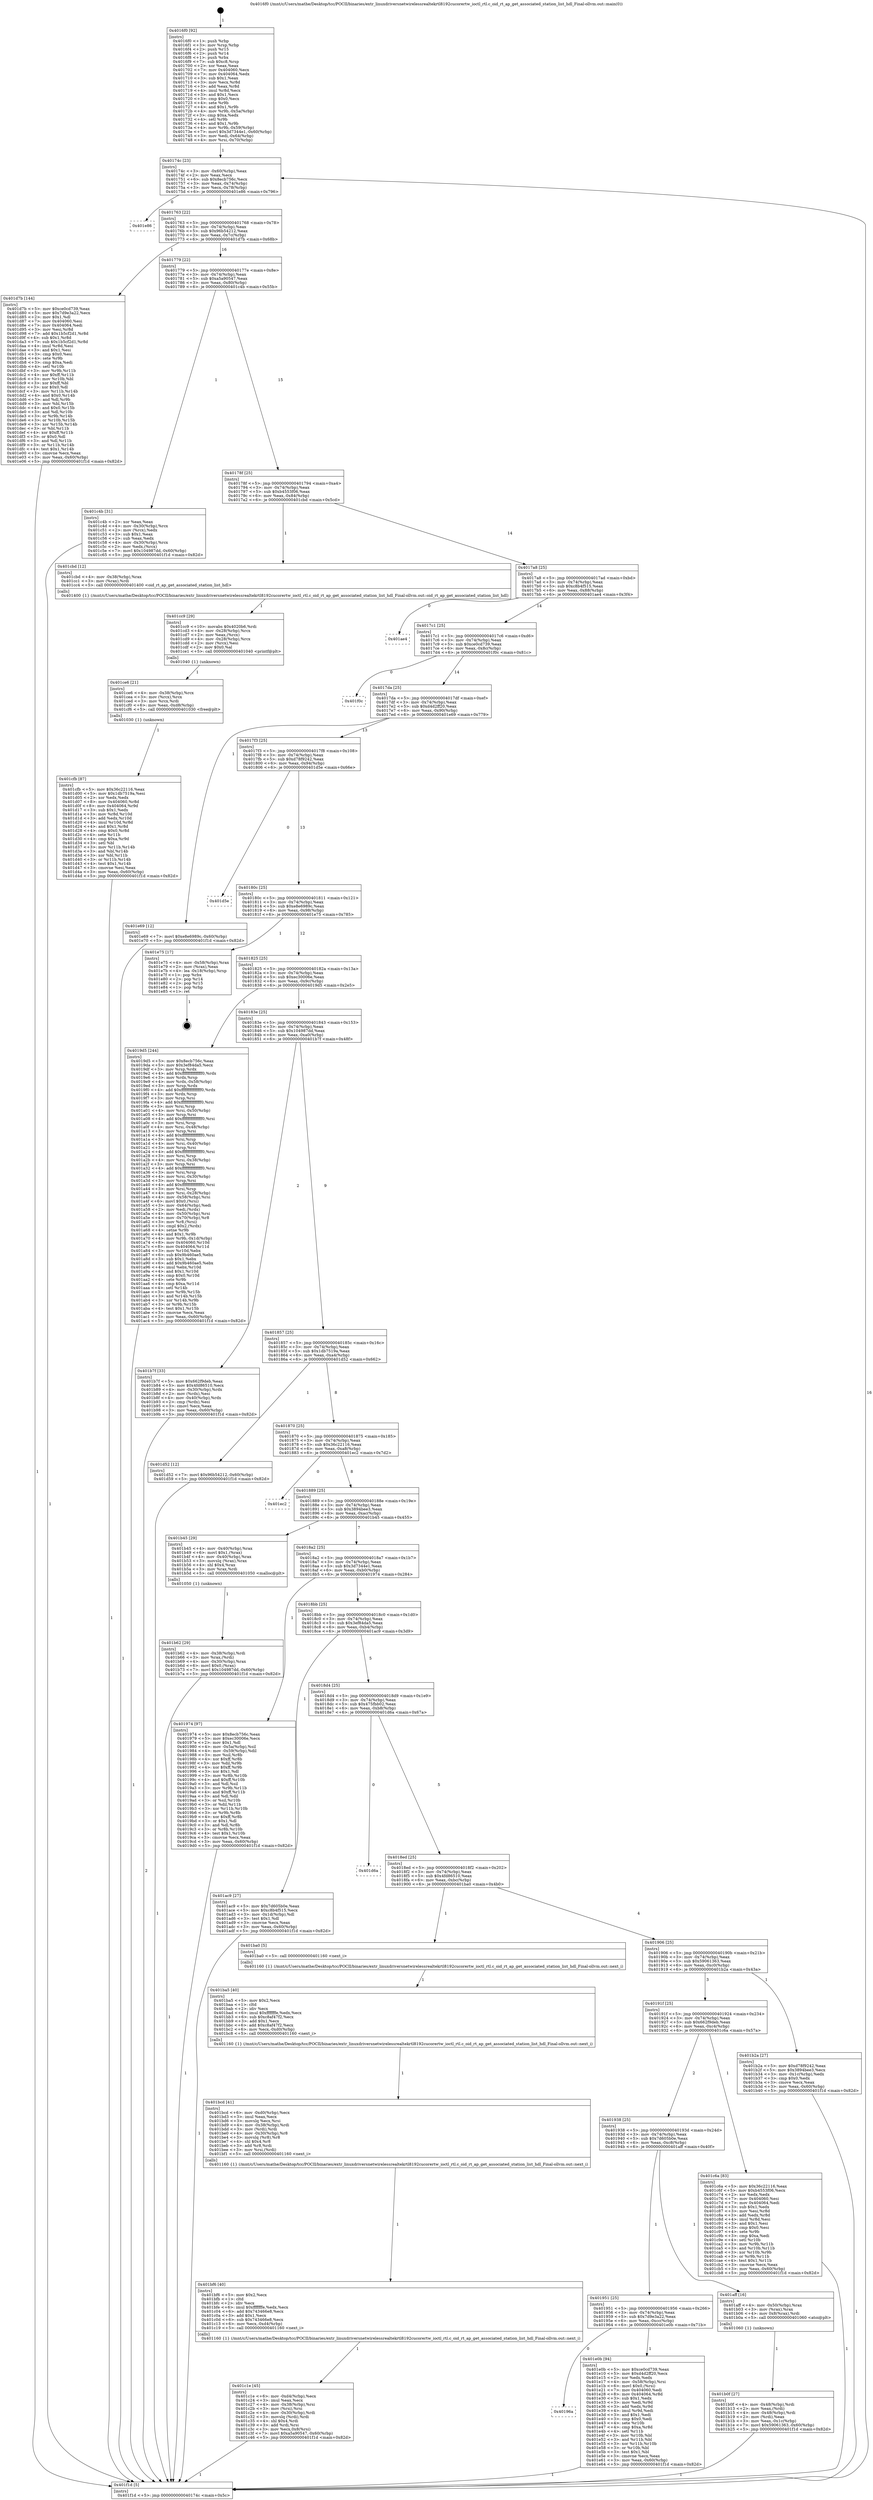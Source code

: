 digraph "0x4016f0" {
  label = "0x4016f0 (/mnt/c/Users/mathe/Desktop/tcc/POCII/binaries/extr_linuxdriversnetwirelessrealtekrtl8192cucorertw_ioctl_rtl.c_oid_rt_ap_get_associated_station_list_hdl_Final-ollvm.out::main(0))"
  labelloc = "t"
  node[shape=record]

  Entry [label="",width=0.3,height=0.3,shape=circle,fillcolor=black,style=filled]
  "0x40174c" [label="{
     0x40174c [23]\l
     | [instrs]\l
     &nbsp;&nbsp;0x40174c \<+3\>: mov -0x60(%rbp),%eax\l
     &nbsp;&nbsp;0x40174f \<+2\>: mov %eax,%ecx\l
     &nbsp;&nbsp;0x401751 \<+6\>: sub $0x8ecb756c,%ecx\l
     &nbsp;&nbsp;0x401757 \<+3\>: mov %eax,-0x74(%rbp)\l
     &nbsp;&nbsp;0x40175a \<+3\>: mov %ecx,-0x78(%rbp)\l
     &nbsp;&nbsp;0x40175d \<+6\>: je 0000000000401e86 \<main+0x796\>\l
  }"]
  "0x401e86" [label="{
     0x401e86\l
  }", style=dashed]
  "0x401763" [label="{
     0x401763 [22]\l
     | [instrs]\l
     &nbsp;&nbsp;0x401763 \<+5\>: jmp 0000000000401768 \<main+0x78\>\l
     &nbsp;&nbsp;0x401768 \<+3\>: mov -0x74(%rbp),%eax\l
     &nbsp;&nbsp;0x40176b \<+5\>: sub $0x96b54212,%eax\l
     &nbsp;&nbsp;0x401770 \<+3\>: mov %eax,-0x7c(%rbp)\l
     &nbsp;&nbsp;0x401773 \<+6\>: je 0000000000401d7b \<main+0x68b\>\l
  }"]
  Exit [label="",width=0.3,height=0.3,shape=circle,fillcolor=black,style=filled,peripheries=2]
  "0x401d7b" [label="{
     0x401d7b [144]\l
     | [instrs]\l
     &nbsp;&nbsp;0x401d7b \<+5\>: mov $0xce0cd739,%eax\l
     &nbsp;&nbsp;0x401d80 \<+5\>: mov $0x7d9e3a22,%ecx\l
     &nbsp;&nbsp;0x401d85 \<+2\>: mov $0x1,%dl\l
     &nbsp;&nbsp;0x401d87 \<+7\>: mov 0x404060,%esi\l
     &nbsp;&nbsp;0x401d8e \<+7\>: mov 0x404064,%edi\l
     &nbsp;&nbsp;0x401d95 \<+3\>: mov %esi,%r8d\l
     &nbsp;&nbsp;0x401d98 \<+7\>: add $0x1b5cf2d1,%r8d\l
     &nbsp;&nbsp;0x401d9f \<+4\>: sub $0x1,%r8d\l
     &nbsp;&nbsp;0x401da3 \<+7\>: sub $0x1b5cf2d1,%r8d\l
     &nbsp;&nbsp;0x401daa \<+4\>: imul %r8d,%esi\l
     &nbsp;&nbsp;0x401dae \<+3\>: and $0x1,%esi\l
     &nbsp;&nbsp;0x401db1 \<+3\>: cmp $0x0,%esi\l
     &nbsp;&nbsp;0x401db4 \<+4\>: sete %r9b\l
     &nbsp;&nbsp;0x401db8 \<+3\>: cmp $0xa,%edi\l
     &nbsp;&nbsp;0x401dbb \<+4\>: setl %r10b\l
     &nbsp;&nbsp;0x401dbf \<+3\>: mov %r9b,%r11b\l
     &nbsp;&nbsp;0x401dc2 \<+4\>: xor $0xff,%r11b\l
     &nbsp;&nbsp;0x401dc6 \<+3\>: mov %r10b,%bl\l
     &nbsp;&nbsp;0x401dc9 \<+3\>: xor $0xff,%bl\l
     &nbsp;&nbsp;0x401dcc \<+3\>: xor $0x0,%dl\l
     &nbsp;&nbsp;0x401dcf \<+3\>: mov %r11b,%r14b\l
     &nbsp;&nbsp;0x401dd2 \<+4\>: and $0x0,%r14b\l
     &nbsp;&nbsp;0x401dd6 \<+3\>: and %dl,%r9b\l
     &nbsp;&nbsp;0x401dd9 \<+3\>: mov %bl,%r15b\l
     &nbsp;&nbsp;0x401ddc \<+4\>: and $0x0,%r15b\l
     &nbsp;&nbsp;0x401de0 \<+3\>: and %dl,%r10b\l
     &nbsp;&nbsp;0x401de3 \<+3\>: or %r9b,%r14b\l
     &nbsp;&nbsp;0x401de6 \<+3\>: or %r10b,%r15b\l
     &nbsp;&nbsp;0x401de9 \<+3\>: xor %r15b,%r14b\l
     &nbsp;&nbsp;0x401dec \<+3\>: or %bl,%r11b\l
     &nbsp;&nbsp;0x401def \<+4\>: xor $0xff,%r11b\l
     &nbsp;&nbsp;0x401df3 \<+3\>: or $0x0,%dl\l
     &nbsp;&nbsp;0x401df6 \<+3\>: and %dl,%r11b\l
     &nbsp;&nbsp;0x401df9 \<+3\>: or %r11b,%r14b\l
     &nbsp;&nbsp;0x401dfc \<+4\>: test $0x1,%r14b\l
     &nbsp;&nbsp;0x401e00 \<+3\>: cmovne %ecx,%eax\l
     &nbsp;&nbsp;0x401e03 \<+3\>: mov %eax,-0x60(%rbp)\l
     &nbsp;&nbsp;0x401e06 \<+5\>: jmp 0000000000401f1d \<main+0x82d\>\l
  }"]
  "0x401779" [label="{
     0x401779 [22]\l
     | [instrs]\l
     &nbsp;&nbsp;0x401779 \<+5\>: jmp 000000000040177e \<main+0x8e\>\l
     &nbsp;&nbsp;0x40177e \<+3\>: mov -0x74(%rbp),%eax\l
     &nbsp;&nbsp;0x401781 \<+5\>: sub $0xa5a90547,%eax\l
     &nbsp;&nbsp;0x401786 \<+3\>: mov %eax,-0x80(%rbp)\l
     &nbsp;&nbsp;0x401789 \<+6\>: je 0000000000401c4b \<main+0x55b\>\l
  }"]
  "0x40196a" [label="{
     0x40196a\l
  }", style=dashed]
  "0x401c4b" [label="{
     0x401c4b [31]\l
     | [instrs]\l
     &nbsp;&nbsp;0x401c4b \<+2\>: xor %eax,%eax\l
     &nbsp;&nbsp;0x401c4d \<+4\>: mov -0x30(%rbp),%rcx\l
     &nbsp;&nbsp;0x401c51 \<+2\>: mov (%rcx),%edx\l
     &nbsp;&nbsp;0x401c53 \<+3\>: sub $0x1,%eax\l
     &nbsp;&nbsp;0x401c56 \<+2\>: sub %eax,%edx\l
     &nbsp;&nbsp;0x401c58 \<+4\>: mov -0x30(%rbp),%rcx\l
     &nbsp;&nbsp;0x401c5c \<+2\>: mov %edx,(%rcx)\l
     &nbsp;&nbsp;0x401c5e \<+7\>: movl $0x104987dd,-0x60(%rbp)\l
     &nbsp;&nbsp;0x401c65 \<+5\>: jmp 0000000000401f1d \<main+0x82d\>\l
  }"]
  "0x40178f" [label="{
     0x40178f [25]\l
     | [instrs]\l
     &nbsp;&nbsp;0x40178f \<+5\>: jmp 0000000000401794 \<main+0xa4\>\l
     &nbsp;&nbsp;0x401794 \<+3\>: mov -0x74(%rbp),%eax\l
     &nbsp;&nbsp;0x401797 \<+5\>: sub $0xb4553f06,%eax\l
     &nbsp;&nbsp;0x40179c \<+6\>: mov %eax,-0x84(%rbp)\l
     &nbsp;&nbsp;0x4017a2 \<+6\>: je 0000000000401cbd \<main+0x5cd\>\l
  }"]
  "0x401e0b" [label="{
     0x401e0b [94]\l
     | [instrs]\l
     &nbsp;&nbsp;0x401e0b \<+5\>: mov $0xce0cd739,%eax\l
     &nbsp;&nbsp;0x401e10 \<+5\>: mov $0xd4d2ff20,%ecx\l
     &nbsp;&nbsp;0x401e15 \<+2\>: xor %edx,%edx\l
     &nbsp;&nbsp;0x401e17 \<+4\>: mov -0x58(%rbp),%rsi\l
     &nbsp;&nbsp;0x401e1b \<+6\>: movl $0x0,(%rsi)\l
     &nbsp;&nbsp;0x401e21 \<+7\>: mov 0x404060,%edi\l
     &nbsp;&nbsp;0x401e28 \<+8\>: mov 0x404064,%r8d\l
     &nbsp;&nbsp;0x401e30 \<+3\>: sub $0x1,%edx\l
     &nbsp;&nbsp;0x401e33 \<+3\>: mov %edi,%r9d\l
     &nbsp;&nbsp;0x401e36 \<+3\>: add %edx,%r9d\l
     &nbsp;&nbsp;0x401e39 \<+4\>: imul %r9d,%edi\l
     &nbsp;&nbsp;0x401e3d \<+3\>: and $0x1,%edi\l
     &nbsp;&nbsp;0x401e40 \<+3\>: cmp $0x0,%edi\l
     &nbsp;&nbsp;0x401e43 \<+4\>: sete %r10b\l
     &nbsp;&nbsp;0x401e47 \<+4\>: cmp $0xa,%r8d\l
     &nbsp;&nbsp;0x401e4b \<+4\>: setl %r11b\l
     &nbsp;&nbsp;0x401e4f \<+3\>: mov %r10b,%bl\l
     &nbsp;&nbsp;0x401e52 \<+3\>: and %r11b,%bl\l
     &nbsp;&nbsp;0x401e55 \<+3\>: xor %r11b,%r10b\l
     &nbsp;&nbsp;0x401e58 \<+3\>: or %r10b,%bl\l
     &nbsp;&nbsp;0x401e5b \<+3\>: test $0x1,%bl\l
     &nbsp;&nbsp;0x401e5e \<+3\>: cmovne %ecx,%eax\l
     &nbsp;&nbsp;0x401e61 \<+3\>: mov %eax,-0x60(%rbp)\l
     &nbsp;&nbsp;0x401e64 \<+5\>: jmp 0000000000401f1d \<main+0x82d\>\l
  }"]
  "0x401cbd" [label="{
     0x401cbd [12]\l
     | [instrs]\l
     &nbsp;&nbsp;0x401cbd \<+4\>: mov -0x38(%rbp),%rax\l
     &nbsp;&nbsp;0x401cc1 \<+3\>: mov (%rax),%rdi\l
     &nbsp;&nbsp;0x401cc4 \<+5\>: call 0000000000401400 \<oid_rt_ap_get_associated_station_list_hdl\>\l
     | [calls]\l
     &nbsp;&nbsp;0x401400 \{1\} (/mnt/c/Users/mathe/Desktop/tcc/POCII/binaries/extr_linuxdriversnetwirelessrealtekrtl8192cucorertw_ioctl_rtl.c_oid_rt_ap_get_associated_station_list_hdl_Final-ollvm.out::oid_rt_ap_get_associated_station_list_hdl)\l
  }"]
  "0x4017a8" [label="{
     0x4017a8 [25]\l
     | [instrs]\l
     &nbsp;&nbsp;0x4017a8 \<+5\>: jmp 00000000004017ad \<main+0xbd\>\l
     &nbsp;&nbsp;0x4017ad \<+3\>: mov -0x74(%rbp),%eax\l
     &nbsp;&nbsp;0x4017b0 \<+5\>: sub $0xc8b4f515,%eax\l
     &nbsp;&nbsp;0x4017b5 \<+6\>: mov %eax,-0x88(%rbp)\l
     &nbsp;&nbsp;0x4017bb \<+6\>: je 0000000000401ae4 \<main+0x3f4\>\l
  }"]
  "0x401cfb" [label="{
     0x401cfb [87]\l
     | [instrs]\l
     &nbsp;&nbsp;0x401cfb \<+5\>: mov $0x36c22116,%eax\l
     &nbsp;&nbsp;0x401d00 \<+5\>: mov $0x1db7519a,%esi\l
     &nbsp;&nbsp;0x401d05 \<+2\>: xor %edx,%edx\l
     &nbsp;&nbsp;0x401d07 \<+8\>: mov 0x404060,%r8d\l
     &nbsp;&nbsp;0x401d0f \<+8\>: mov 0x404064,%r9d\l
     &nbsp;&nbsp;0x401d17 \<+3\>: sub $0x1,%edx\l
     &nbsp;&nbsp;0x401d1a \<+3\>: mov %r8d,%r10d\l
     &nbsp;&nbsp;0x401d1d \<+3\>: add %edx,%r10d\l
     &nbsp;&nbsp;0x401d20 \<+4\>: imul %r10d,%r8d\l
     &nbsp;&nbsp;0x401d24 \<+4\>: and $0x1,%r8d\l
     &nbsp;&nbsp;0x401d28 \<+4\>: cmp $0x0,%r8d\l
     &nbsp;&nbsp;0x401d2c \<+4\>: sete %r11b\l
     &nbsp;&nbsp;0x401d30 \<+4\>: cmp $0xa,%r9d\l
     &nbsp;&nbsp;0x401d34 \<+3\>: setl %bl\l
     &nbsp;&nbsp;0x401d37 \<+3\>: mov %r11b,%r14b\l
     &nbsp;&nbsp;0x401d3a \<+3\>: and %bl,%r14b\l
     &nbsp;&nbsp;0x401d3d \<+3\>: xor %bl,%r11b\l
     &nbsp;&nbsp;0x401d40 \<+3\>: or %r11b,%r14b\l
     &nbsp;&nbsp;0x401d43 \<+4\>: test $0x1,%r14b\l
     &nbsp;&nbsp;0x401d47 \<+3\>: cmovne %esi,%eax\l
     &nbsp;&nbsp;0x401d4a \<+3\>: mov %eax,-0x60(%rbp)\l
     &nbsp;&nbsp;0x401d4d \<+5\>: jmp 0000000000401f1d \<main+0x82d\>\l
  }"]
  "0x401ae4" [label="{
     0x401ae4\l
  }", style=dashed]
  "0x4017c1" [label="{
     0x4017c1 [25]\l
     | [instrs]\l
     &nbsp;&nbsp;0x4017c1 \<+5\>: jmp 00000000004017c6 \<main+0xd6\>\l
     &nbsp;&nbsp;0x4017c6 \<+3\>: mov -0x74(%rbp),%eax\l
     &nbsp;&nbsp;0x4017c9 \<+5\>: sub $0xce0cd739,%eax\l
     &nbsp;&nbsp;0x4017ce \<+6\>: mov %eax,-0x8c(%rbp)\l
     &nbsp;&nbsp;0x4017d4 \<+6\>: je 0000000000401f0c \<main+0x81c\>\l
  }"]
  "0x401ce6" [label="{
     0x401ce6 [21]\l
     | [instrs]\l
     &nbsp;&nbsp;0x401ce6 \<+4\>: mov -0x38(%rbp),%rcx\l
     &nbsp;&nbsp;0x401cea \<+3\>: mov (%rcx),%rcx\l
     &nbsp;&nbsp;0x401ced \<+3\>: mov %rcx,%rdi\l
     &nbsp;&nbsp;0x401cf0 \<+6\>: mov %eax,-0xd8(%rbp)\l
     &nbsp;&nbsp;0x401cf6 \<+5\>: call 0000000000401030 \<free@plt\>\l
     | [calls]\l
     &nbsp;&nbsp;0x401030 \{1\} (unknown)\l
  }"]
  "0x401f0c" [label="{
     0x401f0c\l
  }", style=dashed]
  "0x4017da" [label="{
     0x4017da [25]\l
     | [instrs]\l
     &nbsp;&nbsp;0x4017da \<+5\>: jmp 00000000004017df \<main+0xef\>\l
     &nbsp;&nbsp;0x4017df \<+3\>: mov -0x74(%rbp),%eax\l
     &nbsp;&nbsp;0x4017e2 \<+5\>: sub $0xd4d2ff20,%eax\l
     &nbsp;&nbsp;0x4017e7 \<+6\>: mov %eax,-0x90(%rbp)\l
     &nbsp;&nbsp;0x4017ed \<+6\>: je 0000000000401e69 \<main+0x779\>\l
  }"]
  "0x401cc9" [label="{
     0x401cc9 [29]\l
     | [instrs]\l
     &nbsp;&nbsp;0x401cc9 \<+10\>: movabs $0x4020b6,%rdi\l
     &nbsp;&nbsp;0x401cd3 \<+4\>: mov -0x28(%rbp),%rcx\l
     &nbsp;&nbsp;0x401cd7 \<+2\>: mov %eax,(%rcx)\l
     &nbsp;&nbsp;0x401cd9 \<+4\>: mov -0x28(%rbp),%rcx\l
     &nbsp;&nbsp;0x401cdd \<+2\>: mov (%rcx),%esi\l
     &nbsp;&nbsp;0x401cdf \<+2\>: mov $0x0,%al\l
     &nbsp;&nbsp;0x401ce1 \<+5\>: call 0000000000401040 \<printf@plt\>\l
     | [calls]\l
     &nbsp;&nbsp;0x401040 \{1\} (unknown)\l
  }"]
  "0x401e69" [label="{
     0x401e69 [12]\l
     | [instrs]\l
     &nbsp;&nbsp;0x401e69 \<+7\>: movl $0xe8e6989c,-0x60(%rbp)\l
     &nbsp;&nbsp;0x401e70 \<+5\>: jmp 0000000000401f1d \<main+0x82d\>\l
  }"]
  "0x4017f3" [label="{
     0x4017f3 [25]\l
     | [instrs]\l
     &nbsp;&nbsp;0x4017f3 \<+5\>: jmp 00000000004017f8 \<main+0x108\>\l
     &nbsp;&nbsp;0x4017f8 \<+3\>: mov -0x74(%rbp),%eax\l
     &nbsp;&nbsp;0x4017fb \<+5\>: sub $0xd78f9242,%eax\l
     &nbsp;&nbsp;0x401800 \<+6\>: mov %eax,-0x94(%rbp)\l
     &nbsp;&nbsp;0x401806 \<+6\>: je 0000000000401d5e \<main+0x66e\>\l
  }"]
  "0x401c1e" [label="{
     0x401c1e [45]\l
     | [instrs]\l
     &nbsp;&nbsp;0x401c1e \<+6\>: mov -0xd4(%rbp),%ecx\l
     &nbsp;&nbsp;0x401c24 \<+3\>: imul %eax,%ecx\l
     &nbsp;&nbsp;0x401c27 \<+4\>: mov -0x38(%rbp),%rsi\l
     &nbsp;&nbsp;0x401c2b \<+3\>: mov (%rsi),%rsi\l
     &nbsp;&nbsp;0x401c2e \<+4\>: mov -0x30(%rbp),%rdi\l
     &nbsp;&nbsp;0x401c32 \<+3\>: movslq (%rdi),%rdi\l
     &nbsp;&nbsp;0x401c35 \<+4\>: shl $0x4,%rdi\l
     &nbsp;&nbsp;0x401c39 \<+3\>: add %rdi,%rsi\l
     &nbsp;&nbsp;0x401c3c \<+3\>: mov %ecx,0x8(%rsi)\l
     &nbsp;&nbsp;0x401c3f \<+7\>: movl $0xa5a90547,-0x60(%rbp)\l
     &nbsp;&nbsp;0x401c46 \<+5\>: jmp 0000000000401f1d \<main+0x82d\>\l
  }"]
  "0x401d5e" [label="{
     0x401d5e\l
  }", style=dashed]
  "0x40180c" [label="{
     0x40180c [25]\l
     | [instrs]\l
     &nbsp;&nbsp;0x40180c \<+5\>: jmp 0000000000401811 \<main+0x121\>\l
     &nbsp;&nbsp;0x401811 \<+3\>: mov -0x74(%rbp),%eax\l
     &nbsp;&nbsp;0x401814 \<+5\>: sub $0xe8e6989c,%eax\l
     &nbsp;&nbsp;0x401819 \<+6\>: mov %eax,-0x98(%rbp)\l
     &nbsp;&nbsp;0x40181f \<+6\>: je 0000000000401e75 \<main+0x785\>\l
  }"]
  "0x401bf6" [label="{
     0x401bf6 [40]\l
     | [instrs]\l
     &nbsp;&nbsp;0x401bf6 \<+5\>: mov $0x2,%ecx\l
     &nbsp;&nbsp;0x401bfb \<+1\>: cltd\l
     &nbsp;&nbsp;0x401bfc \<+2\>: idiv %ecx\l
     &nbsp;&nbsp;0x401bfe \<+6\>: imul $0xfffffffe,%edx,%ecx\l
     &nbsp;&nbsp;0x401c04 \<+6\>: add $0x743466e8,%ecx\l
     &nbsp;&nbsp;0x401c0a \<+3\>: add $0x1,%ecx\l
     &nbsp;&nbsp;0x401c0d \<+6\>: sub $0x743466e8,%ecx\l
     &nbsp;&nbsp;0x401c13 \<+6\>: mov %ecx,-0xd4(%rbp)\l
     &nbsp;&nbsp;0x401c19 \<+5\>: call 0000000000401160 \<next_i\>\l
     | [calls]\l
     &nbsp;&nbsp;0x401160 \{1\} (/mnt/c/Users/mathe/Desktop/tcc/POCII/binaries/extr_linuxdriversnetwirelessrealtekrtl8192cucorertw_ioctl_rtl.c_oid_rt_ap_get_associated_station_list_hdl_Final-ollvm.out::next_i)\l
  }"]
  "0x401e75" [label="{
     0x401e75 [17]\l
     | [instrs]\l
     &nbsp;&nbsp;0x401e75 \<+4\>: mov -0x58(%rbp),%rax\l
     &nbsp;&nbsp;0x401e79 \<+2\>: mov (%rax),%eax\l
     &nbsp;&nbsp;0x401e7b \<+4\>: lea -0x18(%rbp),%rsp\l
     &nbsp;&nbsp;0x401e7f \<+1\>: pop %rbx\l
     &nbsp;&nbsp;0x401e80 \<+2\>: pop %r14\l
     &nbsp;&nbsp;0x401e82 \<+2\>: pop %r15\l
     &nbsp;&nbsp;0x401e84 \<+1\>: pop %rbp\l
     &nbsp;&nbsp;0x401e85 \<+1\>: ret\l
  }"]
  "0x401825" [label="{
     0x401825 [25]\l
     | [instrs]\l
     &nbsp;&nbsp;0x401825 \<+5\>: jmp 000000000040182a \<main+0x13a\>\l
     &nbsp;&nbsp;0x40182a \<+3\>: mov -0x74(%rbp),%eax\l
     &nbsp;&nbsp;0x40182d \<+5\>: sub $0xec30006e,%eax\l
     &nbsp;&nbsp;0x401832 \<+6\>: mov %eax,-0x9c(%rbp)\l
     &nbsp;&nbsp;0x401838 \<+6\>: je 00000000004019d5 \<main+0x2e5\>\l
  }"]
  "0x401bcd" [label="{
     0x401bcd [41]\l
     | [instrs]\l
     &nbsp;&nbsp;0x401bcd \<+6\>: mov -0xd0(%rbp),%ecx\l
     &nbsp;&nbsp;0x401bd3 \<+3\>: imul %eax,%ecx\l
     &nbsp;&nbsp;0x401bd6 \<+3\>: movslq %ecx,%rsi\l
     &nbsp;&nbsp;0x401bd9 \<+4\>: mov -0x38(%rbp),%rdi\l
     &nbsp;&nbsp;0x401bdd \<+3\>: mov (%rdi),%rdi\l
     &nbsp;&nbsp;0x401be0 \<+4\>: mov -0x30(%rbp),%r8\l
     &nbsp;&nbsp;0x401be4 \<+3\>: movslq (%r8),%r8\l
     &nbsp;&nbsp;0x401be7 \<+4\>: shl $0x4,%r8\l
     &nbsp;&nbsp;0x401beb \<+3\>: add %r8,%rdi\l
     &nbsp;&nbsp;0x401bee \<+3\>: mov %rsi,(%rdi)\l
     &nbsp;&nbsp;0x401bf1 \<+5\>: call 0000000000401160 \<next_i\>\l
     | [calls]\l
     &nbsp;&nbsp;0x401160 \{1\} (/mnt/c/Users/mathe/Desktop/tcc/POCII/binaries/extr_linuxdriversnetwirelessrealtekrtl8192cucorertw_ioctl_rtl.c_oid_rt_ap_get_associated_station_list_hdl_Final-ollvm.out::next_i)\l
  }"]
  "0x4019d5" [label="{
     0x4019d5 [244]\l
     | [instrs]\l
     &nbsp;&nbsp;0x4019d5 \<+5\>: mov $0x8ecb756c,%eax\l
     &nbsp;&nbsp;0x4019da \<+5\>: mov $0x3ef84da5,%ecx\l
     &nbsp;&nbsp;0x4019df \<+3\>: mov %rsp,%rdx\l
     &nbsp;&nbsp;0x4019e2 \<+4\>: add $0xfffffffffffffff0,%rdx\l
     &nbsp;&nbsp;0x4019e6 \<+3\>: mov %rdx,%rsp\l
     &nbsp;&nbsp;0x4019e9 \<+4\>: mov %rdx,-0x58(%rbp)\l
     &nbsp;&nbsp;0x4019ed \<+3\>: mov %rsp,%rdx\l
     &nbsp;&nbsp;0x4019f0 \<+4\>: add $0xfffffffffffffff0,%rdx\l
     &nbsp;&nbsp;0x4019f4 \<+3\>: mov %rdx,%rsp\l
     &nbsp;&nbsp;0x4019f7 \<+3\>: mov %rsp,%rsi\l
     &nbsp;&nbsp;0x4019fa \<+4\>: add $0xfffffffffffffff0,%rsi\l
     &nbsp;&nbsp;0x4019fe \<+3\>: mov %rsi,%rsp\l
     &nbsp;&nbsp;0x401a01 \<+4\>: mov %rsi,-0x50(%rbp)\l
     &nbsp;&nbsp;0x401a05 \<+3\>: mov %rsp,%rsi\l
     &nbsp;&nbsp;0x401a08 \<+4\>: add $0xfffffffffffffff0,%rsi\l
     &nbsp;&nbsp;0x401a0c \<+3\>: mov %rsi,%rsp\l
     &nbsp;&nbsp;0x401a0f \<+4\>: mov %rsi,-0x48(%rbp)\l
     &nbsp;&nbsp;0x401a13 \<+3\>: mov %rsp,%rsi\l
     &nbsp;&nbsp;0x401a16 \<+4\>: add $0xfffffffffffffff0,%rsi\l
     &nbsp;&nbsp;0x401a1a \<+3\>: mov %rsi,%rsp\l
     &nbsp;&nbsp;0x401a1d \<+4\>: mov %rsi,-0x40(%rbp)\l
     &nbsp;&nbsp;0x401a21 \<+3\>: mov %rsp,%rsi\l
     &nbsp;&nbsp;0x401a24 \<+4\>: add $0xfffffffffffffff0,%rsi\l
     &nbsp;&nbsp;0x401a28 \<+3\>: mov %rsi,%rsp\l
     &nbsp;&nbsp;0x401a2b \<+4\>: mov %rsi,-0x38(%rbp)\l
     &nbsp;&nbsp;0x401a2f \<+3\>: mov %rsp,%rsi\l
     &nbsp;&nbsp;0x401a32 \<+4\>: add $0xfffffffffffffff0,%rsi\l
     &nbsp;&nbsp;0x401a36 \<+3\>: mov %rsi,%rsp\l
     &nbsp;&nbsp;0x401a39 \<+4\>: mov %rsi,-0x30(%rbp)\l
     &nbsp;&nbsp;0x401a3d \<+3\>: mov %rsp,%rsi\l
     &nbsp;&nbsp;0x401a40 \<+4\>: add $0xfffffffffffffff0,%rsi\l
     &nbsp;&nbsp;0x401a44 \<+3\>: mov %rsi,%rsp\l
     &nbsp;&nbsp;0x401a47 \<+4\>: mov %rsi,-0x28(%rbp)\l
     &nbsp;&nbsp;0x401a4b \<+4\>: mov -0x58(%rbp),%rsi\l
     &nbsp;&nbsp;0x401a4f \<+6\>: movl $0x0,(%rsi)\l
     &nbsp;&nbsp;0x401a55 \<+3\>: mov -0x64(%rbp),%edi\l
     &nbsp;&nbsp;0x401a58 \<+2\>: mov %edi,(%rdx)\l
     &nbsp;&nbsp;0x401a5a \<+4\>: mov -0x50(%rbp),%rsi\l
     &nbsp;&nbsp;0x401a5e \<+4\>: mov -0x70(%rbp),%r8\l
     &nbsp;&nbsp;0x401a62 \<+3\>: mov %r8,(%rsi)\l
     &nbsp;&nbsp;0x401a65 \<+3\>: cmpl $0x2,(%rdx)\l
     &nbsp;&nbsp;0x401a68 \<+4\>: setne %r9b\l
     &nbsp;&nbsp;0x401a6c \<+4\>: and $0x1,%r9b\l
     &nbsp;&nbsp;0x401a70 \<+4\>: mov %r9b,-0x1d(%rbp)\l
     &nbsp;&nbsp;0x401a74 \<+8\>: mov 0x404060,%r10d\l
     &nbsp;&nbsp;0x401a7c \<+8\>: mov 0x404064,%r11d\l
     &nbsp;&nbsp;0x401a84 \<+3\>: mov %r10d,%ebx\l
     &nbsp;&nbsp;0x401a87 \<+6\>: sub $0x9b460ae5,%ebx\l
     &nbsp;&nbsp;0x401a8d \<+3\>: sub $0x1,%ebx\l
     &nbsp;&nbsp;0x401a90 \<+6\>: add $0x9b460ae5,%ebx\l
     &nbsp;&nbsp;0x401a96 \<+4\>: imul %ebx,%r10d\l
     &nbsp;&nbsp;0x401a9a \<+4\>: and $0x1,%r10d\l
     &nbsp;&nbsp;0x401a9e \<+4\>: cmp $0x0,%r10d\l
     &nbsp;&nbsp;0x401aa2 \<+4\>: sete %r9b\l
     &nbsp;&nbsp;0x401aa6 \<+4\>: cmp $0xa,%r11d\l
     &nbsp;&nbsp;0x401aaa \<+4\>: setl %r14b\l
     &nbsp;&nbsp;0x401aae \<+3\>: mov %r9b,%r15b\l
     &nbsp;&nbsp;0x401ab1 \<+3\>: and %r14b,%r15b\l
     &nbsp;&nbsp;0x401ab4 \<+3\>: xor %r14b,%r9b\l
     &nbsp;&nbsp;0x401ab7 \<+3\>: or %r9b,%r15b\l
     &nbsp;&nbsp;0x401aba \<+4\>: test $0x1,%r15b\l
     &nbsp;&nbsp;0x401abe \<+3\>: cmovne %ecx,%eax\l
     &nbsp;&nbsp;0x401ac1 \<+3\>: mov %eax,-0x60(%rbp)\l
     &nbsp;&nbsp;0x401ac4 \<+5\>: jmp 0000000000401f1d \<main+0x82d\>\l
  }"]
  "0x40183e" [label="{
     0x40183e [25]\l
     | [instrs]\l
     &nbsp;&nbsp;0x40183e \<+5\>: jmp 0000000000401843 \<main+0x153\>\l
     &nbsp;&nbsp;0x401843 \<+3\>: mov -0x74(%rbp),%eax\l
     &nbsp;&nbsp;0x401846 \<+5\>: sub $0x104987dd,%eax\l
     &nbsp;&nbsp;0x40184b \<+6\>: mov %eax,-0xa0(%rbp)\l
     &nbsp;&nbsp;0x401851 \<+6\>: je 0000000000401b7f \<main+0x48f\>\l
  }"]
  "0x401ba5" [label="{
     0x401ba5 [40]\l
     | [instrs]\l
     &nbsp;&nbsp;0x401ba5 \<+5\>: mov $0x2,%ecx\l
     &nbsp;&nbsp;0x401baa \<+1\>: cltd\l
     &nbsp;&nbsp;0x401bab \<+2\>: idiv %ecx\l
     &nbsp;&nbsp;0x401bad \<+6\>: imul $0xfffffffe,%edx,%ecx\l
     &nbsp;&nbsp;0x401bb3 \<+6\>: sub $0xc8af47f2,%ecx\l
     &nbsp;&nbsp;0x401bb9 \<+3\>: add $0x1,%ecx\l
     &nbsp;&nbsp;0x401bbc \<+6\>: add $0xc8af47f2,%ecx\l
     &nbsp;&nbsp;0x401bc2 \<+6\>: mov %ecx,-0xd0(%rbp)\l
     &nbsp;&nbsp;0x401bc8 \<+5\>: call 0000000000401160 \<next_i\>\l
     | [calls]\l
     &nbsp;&nbsp;0x401160 \{1\} (/mnt/c/Users/mathe/Desktop/tcc/POCII/binaries/extr_linuxdriversnetwirelessrealtekrtl8192cucorertw_ioctl_rtl.c_oid_rt_ap_get_associated_station_list_hdl_Final-ollvm.out::next_i)\l
  }"]
  "0x401b7f" [label="{
     0x401b7f [33]\l
     | [instrs]\l
     &nbsp;&nbsp;0x401b7f \<+5\>: mov $0x662f9deb,%eax\l
     &nbsp;&nbsp;0x401b84 \<+5\>: mov $0x4fd86510,%ecx\l
     &nbsp;&nbsp;0x401b89 \<+4\>: mov -0x30(%rbp),%rdx\l
     &nbsp;&nbsp;0x401b8d \<+2\>: mov (%rdx),%esi\l
     &nbsp;&nbsp;0x401b8f \<+4\>: mov -0x40(%rbp),%rdx\l
     &nbsp;&nbsp;0x401b93 \<+2\>: cmp (%rdx),%esi\l
     &nbsp;&nbsp;0x401b95 \<+3\>: cmovl %ecx,%eax\l
     &nbsp;&nbsp;0x401b98 \<+3\>: mov %eax,-0x60(%rbp)\l
     &nbsp;&nbsp;0x401b9b \<+5\>: jmp 0000000000401f1d \<main+0x82d\>\l
  }"]
  "0x401857" [label="{
     0x401857 [25]\l
     | [instrs]\l
     &nbsp;&nbsp;0x401857 \<+5\>: jmp 000000000040185c \<main+0x16c\>\l
     &nbsp;&nbsp;0x40185c \<+3\>: mov -0x74(%rbp),%eax\l
     &nbsp;&nbsp;0x40185f \<+5\>: sub $0x1db7519a,%eax\l
     &nbsp;&nbsp;0x401864 \<+6\>: mov %eax,-0xa4(%rbp)\l
     &nbsp;&nbsp;0x40186a \<+6\>: je 0000000000401d52 \<main+0x662\>\l
  }"]
  "0x401b62" [label="{
     0x401b62 [29]\l
     | [instrs]\l
     &nbsp;&nbsp;0x401b62 \<+4\>: mov -0x38(%rbp),%rdi\l
     &nbsp;&nbsp;0x401b66 \<+3\>: mov %rax,(%rdi)\l
     &nbsp;&nbsp;0x401b69 \<+4\>: mov -0x30(%rbp),%rax\l
     &nbsp;&nbsp;0x401b6d \<+6\>: movl $0x0,(%rax)\l
     &nbsp;&nbsp;0x401b73 \<+7\>: movl $0x104987dd,-0x60(%rbp)\l
     &nbsp;&nbsp;0x401b7a \<+5\>: jmp 0000000000401f1d \<main+0x82d\>\l
  }"]
  "0x401d52" [label="{
     0x401d52 [12]\l
     | [instrs]\l
     &nbsp;&nbsp;0x401d52 \<+7\>: movl $0x96b54212,-0x60(%rbp)\l
     &nbsp;&nbsp;0x401d59 \<+5\>: jmp 0000000000401f1d \<main+0x82d\>\l
  }"]
  "0x401870" [label="{
     0x401870 [25]\l
     | [instrs]\l
     &nbsp;&nbsp;0x401870 \<+5\>: jmp 0000000000401875 \<main+0x185\>\l
     &nbsp;&nbsp;0x401875 \<+3\>: mov -0x74(%rbp),%eax\l
     &nbsp;&nbsp;0x401878 \<+5\>: sub $0x36c22116,%eax\l
     &nbsp;&nbsp;0x40187d \<+6\>: mov %eax,-0xa8(%rbp)\l
     &nbsp;&nbsp;0x401883 \<+6\>: je 0000000000401ec2 \<main+0x7d2\>\l
  }"]
  "0x401b0f" [label="{
     0x401b0f [27]\l
     | [instrs]\l
     &nbsp;&nbsp;0x401b0f \<+4\>: mov -0x48(%rbp),%rdi\l
     &nbsp;&nbsp;0x401b13 \<+2\>: mov %eax,(%rdi)\l
     &nbsp;&nbsp;0x401b15 \<+4\>: mov -0x48(%rbp),%rdi\l
     &nbsp;&nbsp;0x401b19 \<+2\>: mov (%rdi),%eax\l
     &nbsp;&nbsp;0x401b1b \<+3\>: mov %eax,-0x1c(%rbp)\l
     &nbsp;&nbsp;0x401b1e \<+7\>: movl $0x59061363,-0x60(%rbp)\l
     &nbsp;&nbsp;0x401b25 \<+5\>: jmp 0000000000401f1d \<main+0x82d\>\l
  }"]
  "0x401ec2" [label="{
     0x401ec2\l
  }", style=dashed]
  "0x401889" [label="{
     0x401889 [25]\l
     | [instrs]\l
     &nbsp;&nbsp;0x401889 \<+5\>: jmp 000000000040188e \<main+0x19e\>\l
     &nbsp;&nbsp;0x40188e \<+3\>: mov -0x74(%rbp),%eax\l
     &nbsp;&nbsp;0x401891 \<+5\>: sub $0x3894bee3,%eax\l
     &nbsp;&nbsp;0x401896 \<+6\>: mov %eax,-0xac(%rbp)\l
     &nbsp;&nbsp;0x40189c \<+6\>: je 0000000000401b45 \<main+0x455\>\l
  }"]
  "0x401951" [label="{
     0x401951 [25]\l
     | [instrs]\l
     &nbsp;&nbsp;0x401951 \<+5\>: jmp 0000000000401956 \<main+0x266\>\l
     &nbsp;&nbsp;0x401956 \<+3\>: mov -0x74(%rbp),%eax\l
     &nbsp;&nbsp;0x401959 \<+5\>: sub $0x7d9e3a22,%eax\l
     &nbsp;&nbsp;0x40195e \<+6\>: mov %eax,-0xcc(%rbp)\l
     &nbsp;&nbsp;0x401964 \<+6\>: je 0000000000401e0b \<main+0x71b\>\l
  }"]
  "0x401b45" [label="{
     0x401b45 [29]\l
     | [instrs]\l
     &nbsp;&nbsp;0x401b45 \<+4\>: mov -0x40(%rbp),%rax\l
     &nbsp;&nbsp;0x401b49 \<+6\>: movl $0x1,(%rax)\l
     &nbsp;&nbsp;0x401b4f \<+4\>: mov -0x40(%rbp),%rax\l
     &nbsp;&nbsp;0x401b53 \<+3\>: movslq (%rax),%rax\l
     &nbsp;&nbsp;0x401b56 \<+4\>: shl $0x4,%rax\l
     &nbsp;&nbsp;0x401b5a \<+3\>: mov %rax,%rdi\l
     &nbsp;&nbsp;0x401b5d \<+5\>: call 0000000000401050 \<malloc@plt\>\l
     | [calls]\l
     &nbsp;&nbsp;0x401050 \{1\} (unknown)\l
  }"]
  "0x4018a2" [label="{
     0x4018a2 [25]\l
     | [instrs]\l
     &nbsp;&nbsp;0x4018a2 \<+5\>: jmp 00000000004018a7 \<main+0x1b7\>\l
     &nbsp;&nbsp;0x4018a7 \<+3\>: mov -0x74(%rbp),%eax\l
     &nbsp;&nbsp;0x4018aa \<+5\>: sub $0x3d7344e1,%eax\l
     &nbsp;&nbsp;0x4018af \<+6\>: mov %eax,-0xb0(%rbp)\l
     &nbsp;&nbsp;0x4018b5 \<+6\>: je 0000000000401974 \<main+0x284\>\l
  }"]
  "0x401aff" [label="{
     0x401aff [16]\l
     | [instrs]\l
     &nbsp;&nbsp;0x401aff \<+4\>: mov -0x50(%rbp),%rax\l
     &nbsp;&nbsp;0x401b03 \<+3\>: mov (%rax),%rax\l
     &nbsp;&nbsp;0x401b06 \<+4\>: mov 0x8(%rax),%rdi\l
     &nbsp;&nbsp;0x401b0a \<+5\>: call 0000000000401060 \<atoi@plt\>\l
     | [calls]\l
     &nbsp;&nbsp;0x401060 \{1\} (unknown)\l
  }"]
  "0x401974" [label="{
     0x401974 [97]\l
     | [instrs]\l
     &nbsp;&nbsp;0x401974 \<+5\>: mov $0x8ecb756c,%eax\l
     &nbsp;&nbsp;0x401979 \<+5\>: mov $0xec30006e,%ecx\l
     &nbsp;&nbsp;0x40197e \<+2\>: mov $0x1,%dl\l
     &nbsp;&nbsp;0x401980 \<+4\>: mov -0x5a(%rbp),%sil\l
     &nbsp;&nbsp;0x401984 \<+4\>: mov -0x59(%rbp),%dil\l
     &nbsp;&nbsp;0x401988 \<+3\>: mov %sil,%r8b\l
     &nbsp;&nbsp;0x40198b \<+4\>: xor $0xff,%r8b\l
     &nbsp;&nbsp;0x40198f \<+3\>: mov %dil,%r9b\l
     &nbsp;&nbsp;0x401992 \<+4\>: xor $0xff,%r9b\l
     &nbsp;&nbsp;0x401996 \<+3\>: xor $0x1,%dl\l
     &nbsp;&nbsp;0x401999 \<+3\>: mov %r8b,%r10b\l
     &nbsp;&nbsp;0x40199c \<+4\>: and $0xff,%r10b\l
     &nbsp;&nbsp;0x4019a0 \<+3\>: and %dl,%sil\l
     &nbsp;&nbsp;0x4019a3 \<+3\>: mov %r9b,%r11b\l
     &nbsp;&nbsp;0x4019a6 \<+4\>: and $0xff,%r11b\l
     &nbsp;&nbsp;0x4019aa \<+3\>: and %dl,%dil\l
     &nbsp;&nbsp;0x4019ad \<+3\>: or %sil,%r10b\l
     &nbsp;&nbsp;0x4019b0 \<+3\>: or %dil,%r11b\l
     &nbsp;&nbsp;0x4019b3 \<+3\>: xor %r11b,%r10b\l
     &nbsp;&nbsp;0x4019b6 \<+3\>: or %r9b,%r8b\l
     &nbsp;&nbsp;0x4019b9 \<+4\>: xor $0xff,%r8b\l
     &nbsp;&nbsp;0x4019bd \<+3\>: or $0x1,%dl\l
     &nbsp;&nbsp;0x4019c0 \<+3\>: and %dl,%r8b\l
     &nbsp;&nbsp;0x4019c3 \<+3\>: or %r8b,%r10b\l
     &nbsp;&nbsp;0x4019c6 \<+4\>: test $0x1,%r10b\l
     &nbsp;&nbsp;0x4019ca \<+3\>: cmovne %ecx,%eax\l
     &nbsp;&nbsp;0x4019cd \<+3\>: mov %eax,-0x60(%rbp)\l
     &nbsp;&nbsp;0x4019d0 \<+5\>: jmp 0000000000401f1d \<main+0x82d\>\l
  }"]
  "0x4018bb" [label="{
     0x4018bb [25]\l
     | [instrs]\l
     &nbsp;&nbsp;0x4018bb \<+5\>: jmp 00000000004018c0 \<main+0x1d0\>\l
     &nbsp;&nbsp;0x4018c0 \<+3\>: mov -0x74(%rbp),%eax\l
     &nbsp;&nbsp;0x4018c3 \<+5\>: sub $0x3ef84da5,%eax\l
     &nbsp;&nbsp;0x4018c8 \<+6\>: mov %eax,-0xb4(%rbp)\l
     &nbsp;&nbsp;0x4018ce \<+6\>: je 0000000000401ac9 \<main+0x3d9\>\l
  }"]
  "0x401f1d" [label="{
     0x401f1d [5]\l
     | [instrs]\l
     &nbsp;&nbsp;0x401f1d \<+5\>: jmp 000000000040174c \<main+0x5c\>\l
  }"]
  "0x4016f0" [label="{
     0x4016f0 [92]\l
     | [instrs]\l
     &nbsp;&nbsp;0x4016f0 \<+1\>: push %rbp\l
     &nbsp;&nbsp;0x4016f1 \<+3\>: mov %rsp,%rbp\l
     &nbsp;&nbsp;0x4016f4 \<+2\>: push %r15\l
     &nbsp;&nbsp;0x4016f6 \<+2\>: push %r14\l
     &nbsp;&nbsp;0x4016f8 \<+1\>: push %rbx\l
     &nbsp;&nbsp;0x4016f9 \<+7\>: sub $0xc8,%rsp\l
     &nbsp;&nbsp;0x401700 \<+2\>: xor %eax,%eax\l
     &nbsp;&nbsp;0x401702 \<+7\>: mov 0x404060,%ecx\l
     &nbsp;&nbsp;0x401709 \<+7\>: mov 0x404064,%edx\l
     &nbsp;&nbsp;0x401710 \<+3\>: sub $0x1,%eax\l
     &nbsp;&nbsp;0x401713 \<+3\>: mov %ecx,%r8d\l
     &nbsp;&nbsp;0x401716 \<+3\>: add %eax,%r8d\l
     &nbsp;&nbsp;0x401719 \<+4\>: imul %r8d,%ecx\l
     &nbsp;&nbsp;0x40171d \<+3\>: and $0x1,%ecx\l
     &nbsp;&nbsp;0x401720 \<+3\>: cmp $0x0,%ecx\l
     &nbsp;&nbsp;0x401723 \<+4\>: sete %r9b\l
     &nbsp;&nbsp;0x401727 \<+4\>: and $0x1,%r9b\l
     &nbsp;&nbsp;0x40172b \<+4\>: mov %r9b,-0x5a(%rbp)\l
     &nbsp;&nbsp;0x40172f \<+3\>: cmp $0xa,%edx\l
     &nbsp;&nbsp;0x401732 \<+4\>: setl %r9b\l
     &nbsp;&nbsp;0x401736 \<+4\>: and $0x1,%r9b\l
     &nbsp;&nbsp;0x40173a \<+4\>: mov %r9b,-0x59(%rbp)\l
     &nbsp;&nbsp;0x40173e \<+7\>: movl $0x3d7344e1,-0x60(%rbp)\l
     &nbsp;&nbsp;0x401745 \<+3\>: mov %edi,-0x64(%rbp)\l
     &nbsp;&nbsp;0x401748 \<+4\>: mov %rsi,-0x70(%rbp)\l
  }"]
  "0x401938" [label="{
     0x401938 [25]\l
     | [instrs]\l
     &nbsp;&nbsp;0x401938 \<+5\>: jmp 000000000040193d \<main+0x24d\>\l
     &nbsp;&nbsp;0x40193d \<+3\>: mov -0x74(%rbp),%eax\l
     &nbsp;&nbsp;0x401940 \<+5\>: sub $0x7d605b0e,%eax\l
     &nbsp;&nbsp;0x401945 \<+6\>: mov %eax,-0xc8(%rbp)\l
     &nbsp;&nbsp;0x40194b \<+6\>: je 0000000000401aff \<main+0x40f\>\l
  }"]
  "0x401c6a" [label="{
     0x401c6a [83]\l
     | [instrs]\l
     &nbsp;&nbsp;0x401c6a \<+5\>: mov $0x36c22116,%eax\l
     &nbsp;&nbsp;0x401c6f \<+5\>: mov $0xb4553f06,%ecx\l
     &nbsp;&nbsp;0x401c74 \<+2\>: xor %edx,%edx\l
     &nbsp;&nbsp;0x401c76 \<+7\>: mov 0x404060,%esi\l
     &nbsp;&nbsp;0x401c7d \<+7\>: mov 0x404064,%edi\l
     &nbsp;&nbsp;0x401c84 \<+3\>: sub $0x1,%edx\l
     &nbsp;&nbsp;0x401c87 \<+3\>: mov %esi,%r8d\l
     &nbsp;&nbsp;0x401c8a \<+3\>: add %edx,%r8d\l
     &nbsp;&nbsp;0x401c8d \<+4\>: imul %r8d,%esi\l
     &nbsp;&nbsp;0x401c91 \<+3\>: and $0x1,%esi\l
     &nbsp;&nbsp;0x401c94 \<+3\>: cmp $0x0,%esi\l
     &nbsp;&nbsp;0x401c97 \<+4\>: sete %r9b\l
     &nbsp;&nbsp;0x401c9b \<+3\>: cmp $0xa,%edi\l
     &nbsp;&nbsp;0x401c9e \<+4\>: setl %r10b\l
     &nbsp;&nbsp;0x401ca2 \<+3\>: mov %r9b,%r11b\l
     &nbsp;&nbsp;0x401ca5 \<+3\>: and %r10b,%r11b\l
     &nbsp;&nbsp;0x401ca8 \<+3\>: xor %r10b,%r9b\l
     &nbsp;&nbsp;0x401cab \<+3\>: or %r9b,%r11b\l
     &nbsp;&nbsp;0x401cae \<+4\>: test $0x1,%r11b\l
     &nbsp;&nbsp;0x401cb2 \<+3\>: cmovne %ecx,%eax\l
     &nbsp;&nbsp;0x401cb5 \<+3\>: mov %eax,-0x60(%rbp)\l
     &nbsp;&nbsp;0x401cb8 \<+5\>: jmp 0000000000401f1d \<main+0x82d\>\l
  }"]
  "0x401ac9" [label="{
     0x401ac9 [27]\l
     | [instrs]\l
     &nbsp;&nbsp;0x401ac9 \<+5\>: mov $0x7d605b0e,%eax\l
     &nbsp;&nbsp;0x401ace \<+5\>: mov $0xc8b4f515,%ecx\l
     &nbsp;&nbsp;0x401ad3 \<+3\>: mov -0x1d(%rbp),%dl\l
     &nbsp;&nbsp;0x401ad6 \<+3\>: test $0x1,%dl\l
     &nbsp;&nbsp;0x401ad9 \<+3\>: cmovne %ecx,%eax\l
     &nbsp;&nbsp;0x401adc \<+3\>: mov %eax,-0x60(%rbp)\l
     &nbsp;&nbsp;0x401adf \<+5\>: jmp 0000000000401f1d \<main+0x82d\>\l
  }"]
  "0x4018d4" [label="{
     0x4018d4 [25]\l
     | [instrs]\l
     &nbsp;&nbsp;0x4018d4 \<+5\>: jmp 00000000004018d9 \<main+0x1e9\>\l
     &nbsp;&nbsp;0x4018d9 \<+3\>: mov -0x74(%rbp),%eax\l
     &nbsp;&nbsp;0x4018dc \<+5\>: sub $0x475fbb02,%eax\l
     &nbsp;&nbsp;0x4018e1 \<+6\>: mov %eax,-0xb8(%rbp)\l
     &nbsp;&nbsp;0x4018e7 \<+6\>: je 0000000000401d6a \<main+0x67a\>\l
  }"]
  "0x40191f" [label="{
     0x40191f [25]\l
     | [instrs]\l
     &nbsp;&nbsp;0x40191f \<+5\>: jmp 0000000000401924 \<main+0x234\>\l
     &nbsp;&nbsp;0x401924 \<+3\>: mov -0x74(%rbp),%eax\l
     &nbsp;&nbsp;0x401927 \<+5\>: sub $0x662f9deb,%eax\l
     &nbsp;&nbsp;0x40192c \<+6\>: mov %eax,-0xc4(%rbp)\l
     &nbsp;&nbsp;0x401932 \<+6\>: je 0000000000401c6a \<main+0x57a\>\l
  }"]
  "0x401d6a" [label="{
     0x401d6a\l
  }", style=dashed]
  "0x4018ed" [label="{
     0x4018ed [25]\l
     | [instrs]\l
     &nbsp;&nbsp;0x4018ed \<+5\>: jmp 00000000004018f2 \<main+0x202\>\l
     &nbsp;&nbsp;0x4018f2 \<+3\>: mov -0x74(%rbp),%eax\l
     &nbsp;&nbsp;0x4018f5 \<+5\>: sub $0x4fd86510,%eax\l
     &nbsp;&nbsp;0x4018fa \<+6\>: mov %eax,-0xbc(%rbp)\l
     &nbsp;&nbsp;0x401900 \<+6\>: je 0000000000401ba0 \<main+0x4b0\>\l
  }"]
  "0x401b2a" [label="{
     0x401b2a [27]\l
     | [instrs]\l
     &nbsp;&nbsp;0x401b2a \<+5\>: mov $0xd78f9242,%eax\l
     &nbsp;&nbsp;0x401b2f \<+5\>: mov $0x3894bee3,%ecx\l
     &nbsp;&nbsp;0x401b34 \<+3\>: mov -0x1c(%rbp),%edx\l
     &nbsp;&nbsp;0x401b37 \<+3\>: cmp $0x0,%edx\l
     &nbsp;&nbsp;0x401b3a \<+3\>: cmove %ecx,%eax\l
     &nbsp;&nbsp;0x401b3d \<+3\>: mov %eax,-0x60(%rbp)\l
     &nbsp;&nbsp;0x401b40 \<+5\>: jmp 0000000000401f1d \<main+0x82d\>\l
  }"]
  "0x401ba0" [label="{
     0x401ba0 [5]\l
     | [instrs]\l
     &nbsp;&nbsp;0x401ba0 \<+5\>: call 0000000000401160 \<next_i\>\l
     | [calls]\l
     &nbsp;&nbsp;0x401160 \{1\} (/mnt/c/Users/mathe/Desktop/tcc/POCII/binaries/extr_linuxdriversnetwirelessrealtekrtl8192cucorertw_ioctl_rtl.c_oid_rt_ap_get_associated_station_list_hdl_Final-ollvm.out::next_i)\l
  }"]
  "0x401906" [label="{
     0x401906 [25]\l
     | [instrs]\l
     &nbsp;&nbsp;0x401906 \<+5\>: jmp 000000000040190b \<main+0x21b\>\l
     &nbsp;&nbsp;0x40190b \<+3\>: mov -0x74(%rbp),%eax\l
     &nbsp;&nbsp;0x40190e \<+5\>: sub $0x59061363,%eax\l
     &nbsp;&nbsp;0x401913 \<+6\>: mov %eax,-0xc0(%rbp)\l
     &nbsp;&nbsp;0x401919 \<+6\>: je 0000000000401b2a \<main+0x43a\>\l
  }"]
  Entry -> "0x4016f0" [label=" 1"]
  "0x40174c" -> "0x401e86" [label=" 0"]
  "0x40174c" -> "0x401763" [label=" 17"]
  "0x401e75" -> Exit [label=" 1"]
  "0x401763" -> "0x401d7b" [label=" 1"]
  "0x401763" -> "0x401779" [label=" 16"]
  "0x401e69" -> "0x401f1d" [label=" 1"]
  "0x401779" -> "0x401c4b" [label=" 1"]
  "0x401779" -> "0x40178f" [label=" 15"]
  "0x401e0b" -> "0x401f1d" [label=" 1"]
  "0x40178f" -> "0x401cbd" [label=" 1"]
  "0x40178f" -> "0x4017a8" [label=" 14"]
  "0x401951" -> "0x40196a" [label=" 0"]
  "0x4017a8" -> "0x401ae4" [label=" 0"]
  "0x4017a8" -> "0x4017c1" [label=" 14"]
  "0x401951" -> "0x401e0b" [label=" 1"]
  "0x4017c1" -> "0x401f0c" [label=" 0"]
  "0x4017c1" -> "0x4017da" [label=" 14"]
  "0x401d7b" -> "0x401f1d" [label=" 1"]
  "0x4017da" -> "0x401e69" [label=" 1"]
  "0x4017da" -> "0x4017f3" [label=" 13"]
  "0x401d52" -> "0x401f1d" [label=" 1"]
  "0x4017f3" -> "0x401d5e" [label=" 0"]
  "0x4017f3" -> "0x40180c" [label=" 13"]
  "0x401cfb" -> "0x401f1d" [label=" 1"]
  "0x40180c" -> "0x401e75" [label=" 1"]
  "0x40180c" -> "0x401825" [label=" 12"]
  "0x401ce6" -> "0x401cfb" [label=" 1"]
  "0x401825" -> "0x4019d5" [label=" 1"]
  "0x401825" -> "0x40183e" [label=" 11"]
  "0x401cc9" -> "0x401ce6" [label=" 1"]
  "0x40183e" -> "0x401b7f" [label=" 2"]
  "0x40183e" -> "0x401857" [label=" 9"]
  "0x401cbd" -> "0x401cc9" [label=" 1"]
  "0x401857" -> "0x401d52" [label=" 1"]
  "0x401857" -> "0x401870" [label=" 8"]
  "0x401c6a" -> "0x401f1d" [label=" 1"]
  "0x401870" -> "0x401ec2" [label=" 0"]
  "0x401870" -> "0x401889" [label=" 8"]
  "0x401c4b" -> "0x401f1d" [label=" 1"]
  "0x401889" -> "0x401b45" [label=" 1"]
  "0x401889" -> "0x4018a2" [label=" 7"]
  "0x401c1e" -> "0x401f1d" [label=" 1"]
  "0x4018a2" -> "0x401974" [label=" 1"]
  "0x4018a2" -> "0x4018bb" [label=" 6"]
  "0x401974" -> "0x401f1d" [label=" 1"]
  "0x4016f0" -> "0x40174c" [label=" 1"]
  "0x401f1d" -> "0x40174c" [label=" 16"]
  "0x401bf6" -> "0x401c1e" [label=" 1"]
  "0x4019d5" -> "0x401f1d" [label=" 1"]
  "0x401ba5" -> "0x401bcd" [label=" 1"]
  "0x4018bb" -> "0x401ac9" [label=" 1"]
  "0x4018bb" -> "0x4018d4" [label=" 5"]
  "0x401ac9" -> "0x401f1d" [label=" 1"]
  "0x401ba0" -> "0x401ba5" [label=" 1"]
  "0x4018d4" -> "0x401d6a" [label=" 0"]
  "0x4018d4" -> "0x4018ed" [label=" 5"]
  "0x401b62" -> "0x401f1d" [label=" 1"]
  "0x4018ed" -> "0x401ba0" [label=" 1"]
  "0x4018ed" -> "0x401906" [label=" 4"]
  "0x401b45" -> "0x401b62" [label=" 1"]
  "0x401906" -> "0x401b2a" [label=" 1"]
  "0x401906" -> "0x40191f" [label=" 3"]
  "0x401b7f" -> "0x401f1d" [label=" 2"]
  "0x40191f" -> "0x401c6a" [label=" 1"]
  "0x40191f" -> "0x401938" [label=" 2"]
  "0x401bcd" -> "0x401bf6" [label=" 1"]
  "0x401938" -> "0x401aff" [label=" 1"]
  "0x401938" -> "0x401951" [label=" 1"]
  "0x401aff" -> "0x401b0f" [label=" 1"]
  "0x401b0f" -> "0x401f1d" [label=" 1"]
  "0x401b2a" -> "0x401f1d" [label=" 1"]
}
